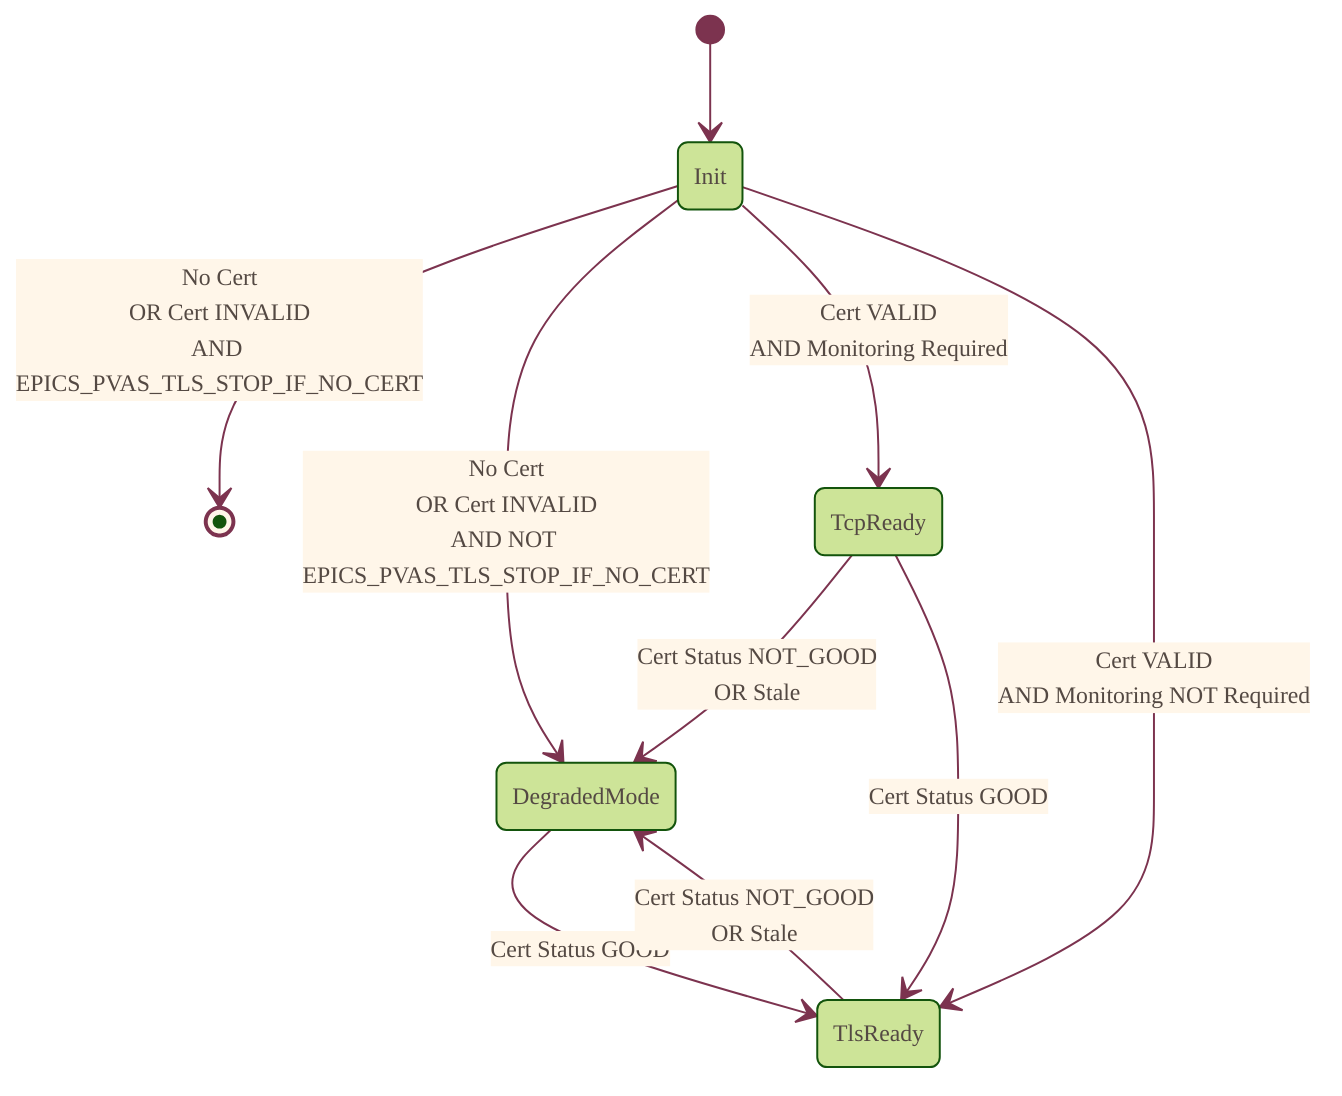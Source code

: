 %%{init: {
    'theme': 'forest',
    'themeVariables': {
        'noteBkgColor': '#fff6e9',
        'noteBorderColor': '#7c334f',
        'noteTextColor': '#544943',
        'stateBkg': '#cde498',
        'stateBorder': '#7c334f',
        'stateTextColor': '#544943',
        'fontFamily': 'Georgia Serif',
        'fontSize': '12px',
        'stateLabelColor': '#544943',
        'stateTextColor': '#544943',
        'stateBorderColor': '#7c334f',
        'mainBkg': '#fff6e9',
        'textColor': '#544943',
        'lineColor': '#7c334f',
        'edgeLabelBackground': '#fff6e9',
        'tertiaryColor': '#fff6e9'
    }
}}%%
stateDiagram-v2
    direction TB
    [*] --> Init

    Init --> [*] : No Cert<br>OR Cert INVALID<br>AND EPICS_PVAS_TLS_STOP_IF_NO_CERT
    Init --> DegradedMode: No Cert<br>OR Cert INVALID<br>AND NOT EPICS_PVAS_TLS_STOP_IF_NO_CERT
    Init --> TcpReady: Cert VALID<br>AND Monitoring Required
    Init --> TlsReady: Cert VALID<br>AND Monitoring NOT Required

    TcpReady --> DegradedMode: Cert Status NOT_GOOD<br>OR Stale
    TcpReady --> TlsReady: Cert Status GOOD

    DegradedMode --> TlsReady: Cert Status GOOD

    TlsReady --> DegradedMode: Cert Status NOT_GOOD<br>OR Stale